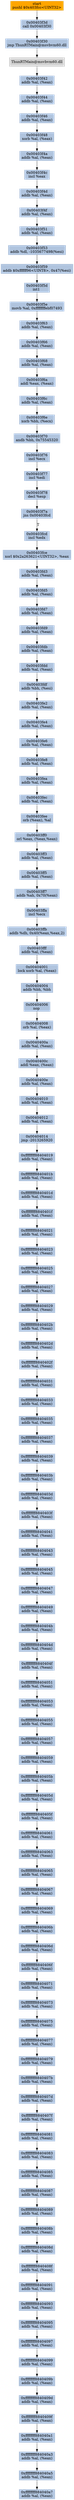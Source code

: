 digraph G {
node[shape=rectangle,style=filled,fillcolor=lightsteelblue,color=lightsteelblue]
bgcolor="transparent"
a0x00403f38pushl_0x403fccUINT32[label="start\npushl $0x403fcc<UINT32>",color="lightgrey",fillcolor="orange"];
a0x00403f3dcall_0x00403f30[label="0x00403f3d\ncall 0x00403f30"];
a0x00403f30jmp_ThunRTMain_msvbvm60_dll[label="0x00403f30\njmp ThunRTMain@msvbvm60.dll"];
ThunRTMain_msvbvm60_dll[label="ThunRTMain@msvbvm60.dll",color="lightgrey",fillcolor="lightgrey"];
a0x00403f42addb_al_eax_[label="0x00403f42\naddb %al, (%eax)"];
a0x00403f44addb_al_eax_[label="0x00403f44\naddb %al, (%eax)"];
a0x00403f46addb_al_eax_[label="0x00403f46\naddb %al, (%eax)"];
a0x00403f48xorb_al_eax_[label="0x00403f48\nxorb %al, (%eax)"];
a0x00403f4aaddb_al_eax_[label="0x00403f4a\naddb %al, (%eax)"];
a0x00403f4cincl_eax[label="0x00403f4c\nincl %eax"];
a0x00403f4daddb_al_eax_[label="0x00403f4d\naddb %al, (%eax)"];
a0x00403f4faddb_al_eax_[label="0x00403f4f\naddb %al, (%eax)"];
a0x00403f51addb_al_eax_[label="0x00403f51\naddb %al, (%eax)"];
a0x00403f53addb_dl__1035677498esi_[label="0x00403f53\naddb %dl, -1035677498(%esi)"];
a0x00403f59addb_0xffffff96UINT8_0x47esi_[label="0x00403f59\naddb $0xffffff96<UINT8>, 0x47(%esi)"];
a0x00403f5dint1_[label="0x00403f5d\nint1 "];
a0x00403f5emovb_al_0xffffffffebf07493[label="0x00403f5e\nmovb %al, 0xffffffffebf07493"];
a0x00403f63addb_al_eax_[label="0x00403f63\naddb %al, (%eax)"];
a0x00403f66addb_al_eax_[label="0x00403f66\naddb %al, (%eax)"];
a0x00403f68addb_al_eax_[label="0x00403f68\naddb %al, (%eax)"];
a0x00403f6aaddl_eax_eax_[label="0x00403f6a\naddl %eax, (%eax)"];
a0x00403f6caddb_al_eax_[label="0x00403f6c\naddb %al, (%eax)"];
a0x00403f6exorb_bh_ecx_[label="0x00403f6e\nxorb %bh, (%ecx)"];
a0x00403f70andb_bh_0x75545320[label="0x00403f70\nandb %bh, 0x75545320"];
a0x00403f76incl_ecx[label="0x00403f76\nincl %ecx"];
a0x00403f77incl_edi[label="0x00403f77\nincl %edi"];
a0x00403f78decl_esp[label="0x00403f78\ndecl %esp"];
a0x00403f7ajns_0x00403fcd[label="0x00403f7a\njns 0x00403fcd"];
a0x00403fcdincl_edx[label="0x00403fcd\nincl %edx"];
a0x00403fcexorl_0x2a263621UINT32_eax[label="0x00403fce\nxorl $0x2a263621<UINT32>, %eax"];
a0x00403fd3addb_al_eax_[label="0x00403fd3\naddb %al, (%eax)"];
a0x00403fd5addb_al_eax_[label="0x00403fd5\naddb %al, (%eax)"];
a0x00403fd7addb_al_eax_[label="0x00403fd7\naddb %al, (%eax)"];
a0x00403fd9addb_al_eax_[label="0x00403fd9\naddb %al, (%eax)"];
a0x00403fdbaddb_al_eax_[label="0x00403fdb\naddb %al, (%eax)"];
a0x00403fddaddb_al_eax_[label="0x00403fdd\naddb %al, (%eax)"];
a0x00403fdfaddb_bh_esi_[label="0x00403fdf\naddb %bh, (%esi)"];
a0x00403fe2addb_al_eax_[label="0x00403fe2\naddb %al, (%eax)"];
a0x00403fe4addb_al_eax_[label="0x00403fe4\naddb %al, (%eax)"];
a0x00403fe6addb_al_eax_[label="0x00403fe6\naddb %al, (%eax)"];
a0x00403fe8addb_al_eax_[label="0x00403fe8\naddb %al, (%eax)"];
a0x00403feaaddb_al_eax_[label="0x00403fea\naddb %al, (%eax)"];
a0x00403fecaddb_al_eax_[label="0x00403fec\naddb %al, (%eax)"];
a0x00403feeorb_eax__al[label="0x00403fee\norb (%eax), %al"];
a0x00403ff0orl_eax_eaxeax_[label="0x00403ff0\norl %eax, (%eax,%eax)"];
a0x00403ff3addb_al_eax_[label="0x00403ff3\naddb %al, (%eax)"];
a0x00403ff5addb_al_eax_[label="0x00403ff5\naddb %al, (%eax)"];
a0x00403ff7addb_ah_0x70eax_[label="0x00403ff7\naddb %ah, 0x70(%eax)"];
a0x00403ffaincl_ecx[label="0x00403ffa\nincl %ecx"];
a0x00403ffbaddb_dh_0x40eaxeax2_[label="0x00403ffb\naddb %dh, 0x40(%eax,%eax,2)"];
a0x00403fffaddb_al_eax_[label="0x00403fff\naddb %al, (%eax)"];
a0x00404001lock_xorb_al_eax_[label="0x00404001\nlock xorb %al, (%eax)"];
a0x00404004addb_bh_bh[label="0x00404004\naddb %bh, %bh"];
a0x00404006nop_[label="0x00404006\nnop "];
a0x00404008orb_al_eax_[label="0x00404008\norb %al, (%eax)"];
a0x0040400aaddb_al_eax_[label="0x0040400a\naddb %al, (%eax)"];
a0x0040400caddl_eax_eax_[label="0x0040400c\naddl %eax, (%eax)"];
a0x0040400eaddb_al_eax_[label="0x0040400e\naddb %al, (%eax)"];
a0x00404010addb_al_eax_[label="0x00404010\naddb %al, (%eax)"];
a0x00404012addb_al_eax_[label="0x00404012\naddb %al, (%eax)"];
a0x00404014jmp__2013265920[label="0x00404014\njmp -2013265920"];
a0xffffffff88404019addb_al_eax_[label="0xffffffff88404019\naddb %al, (%eax)"];
a0xffffffff8840401baddb_al_eax_[label="0xffffffff8840401b\naddb %al, (%eax)"];
a0xffffffff8840401daddb_al_eax_[label="0xffffffff8840401d\naddb %al, (%eax)"];
a0xffffffff8840401faddb_al_eax_[label="0xffffffff8840401f\naddb %al, (%eax)"];
a0xffffffff88404021addb_al_eax_[label="0xffffffff88404021\naddb %al, (%eax)"];
a0xffffffff88404023addb_al_eax_[label="0xffffffff88404023\naddb %al, (%eax)"];
a0xffffffff88404025addb_al_eax_[label="0xffffffff88404025\naddb %al, (%eax)"];
a0xffffffff88404027addb_al_eax_[label="0xffffffff88404027\naddb %al, (%eax)"];
a0xffffffff88404029addb_al_eax_[label="0xffffffff88404029\naddb %al, (%eax)"];
a0xffffffff8840402baddb_al_eax_[label="0xffffffff8840402b\naddb %al, (%eax)"];
a0xffffffff8840402daddb_al_eax_[label="0xffffffff8840402d\naddb %al, (%eax)"];
a0xffffffff8840402faddb_al_eax_[label="0xffffffff8840402f\naddb %al, (%eax)"];
a0xffffffff88404031addb_al_eax_[label="0xffffffff88404031\naddb %al, (%eax)"];
a0xffffffff88404033addb_al_eax_[label="0xffffffff88404033\naddb %al, (%eax)"];
a0xffffffff88404035addb_al_eax_[label="0xffffffff88404035\naddb %al, (%eax)"];
a0xffffffff88404037addb_al_eax_[label="0xffffffff88404037\naddb %al, (%eax)"];
a0xffffffff88404039addb_al_eax_[label="0xffffffff88404039\naddb %al, (%eax)"];
a0xffffffff8840403baddb_al_eax_[label="0xffffffff8840403b\naddb %al, (%eax)"];
a0xffffffff8840403daddb_al_eax_[label="0xffffffff8840403d\naddb %al, (%eax)"];
a0xffffffff8840403faddb_al_eax_[label="0xffffffff8840403f\naddb %al, (%eax)"];
a0xffffffff88404041addb_al_eax_[label="0xffffffff88404041\naddb %al, (%eax)"];
a0xffffffff88404043addb_al_eax_[label="0xffffffff88404043\naddb %al, (%eax)"];
a0xffffffff88404045addb_al_eax_[label="0xffffffff88404045\naddb %al, (%eax)"];
a0xffffffff88404047addb_al_eax_[label="0xffffffff88404047\naddb %al, (%eax)"];
a0xffffffff88404049addb_al_eax_[label="0xffffffff88404049\naddb %al, (%eax)"];
a0xffffffff8840404baddb_al_eax_[label="0xffffffff8840404b\naddb %al, (%eax)"];
a0xffffffff8840404daddb_al_eax_[label="0xffffffff8840404d\naddb %al, (%eax)"];
a0xffffffff8840404faddb_al_eax_[label="0xffffffff8840404f\naddb %al, (%eax)"];
a0xffffffff88404051addb_al_eax_[label="0xffffffff88404051\naddb %al, (%eax)"];
a0xffffffff88404053addb_al_eax_[label="0xffffffff88404053\naddb %al, (%eax)"];
a0xffffffff88404055addb_al_eax_[label="0xffffffff88404055\naddb %al, (%eax)"];
a0xffffffff88404057addb_al_eax_[label="0xffffffff88404057\naddb %al, (%eax)"];
a0xffffffff88404059addb_al_eax_[label="0xffffffff88404059\naddb %al, (%eax)"];
a0xffffffff8840405baddb_al_eax_[label="0xffffffff8840405b\naddb %al, (%eax)"];
a0xffffffff8840405daddb_al_eax_[label="0xffffffff8840405d\naddb %al, (%eax)"];
a0xffffffff8840405faddb_al_eax_[label="0xffffffff8840405f\naddb %al, (%eax)"];
a0xffffffff88404061addb_al_eax_[label="0xffffffff88404061\naddb %al, (%eax)"];
a0xffffffff88404063addb_al_eax_[label="0xffffffff88404063\naddb %al, (%eax)"];
a0xffffffff88404065addb_al_eax_[label="0xffffffff88404065\naddb %al, (%eax)"];
a0xffffffff88404067addb_al_eax_[label="0xffffffff88404067\naddb %al, (%eax)"];
a0xffffffff88404069addb_al_eax_[label="0xffffffff88404069\naddb %al, (%eax)"];
a0xffffffff8840406baddb_al_eax_[label="0xffffffff8840406b\naddb %al, (%eax)"];
a0xffffffff8840406daddb_al_eax_[label="0xffffffff8840406d\naddb %al, (%eax)"];
a0xffffffff8840406faddb_al_eax_[label="0xffffffff8840406f\naddb %al, (%eax)"];
a0xffffffff88404071addb_al_eax_[label="0xffffffff88404071\naddb %al, (%eax)"];
a0xffffffff88404073addb_al_eax_[label="0xffffffff88404073\naddb %al, (%eax)"];
a0xffffffff88404075addb_al_eax_[label="0xffffffff88404075\naddb %al, (%eax)"];
a0xffffffff88404077addb_al_eax_[label="0xffffffff88404077\naddb %al, (%eax)"];
a0xffffffff88404079addb_al_eax_[label="0xffffffff88404079\naddb %al, (%eax)"];
a0xffffffff8840407baddb_al_eax_[label="0xffffffff8840407b\naddb %al, (%eax)"];
a0xffffffff8840407daddb_al_eax_[label="0xffffffff8840407d\naddb %al, (%eax)"];
a0xffffffff8840407faddb_al_eax_[label="0xffffffff8840407f\naddb %al, (%eax)"];
a0xffffffff88404081addb_al_eax_[label="0xffffffff88404081\naddb %al, (%eax)"];
a0xffffffff88404083addb_al_eax_[label="0xffffffff88404083\naddb %al, (%eax)"];
a0xffffffff88404085addb_al_eax_[label="0xffffffff88404085\naddb %al, (%eax)"];
a0xffffffff88404087addb_al_eax_[label="0xffffffff88404087\naddb %al, (%eax)"];
a0xffffffff88404089addb_al_eax_[label="0xffffffff88404089\naddb %al, (%eax)"];
a0xffffffff8840408baddb_al_eax_[label="0xffffffff8840408b\naddb %al, (%eax)"];
a0xffffffff8840408daddb_al_eax_[label="0xffffffff8840408d\naddb %al, (%eax)"];
a0xffffffff8840408faddb_al_eax_[label="0xffffffff8840408f\naddb %al, (%eax)"];
a0xffffffff88404091addb_al_eax_[label="0xffffffff88404091\naddb %al, (%eax)"];
a0xffffffff88404093addb_al_eax_[label="0xffffffff88404093\naddb %al, (%eax)"];
a0xffffffff88404095addb_al_eax_[label="0xffffffff88404095\naddb %al, (%eax)"];
a0xffffffff88404097addb_al_eax_[label="0xffffffff88404097\naddb %al, (%eax)"];
a0xffffffff88404099addb_al_eax_[label="0xffffffff88404099\naddb %al, (%eax)"];
a0xffffffff8840409baddb_al_eax_[label="0xffffffff8840409b\naddb %al, (%eax)"];
a0xffffffff8840409daddb_al_eax_[label="0xffffffff8840409d\naddb %al, (%eax)"];
a0xffffffff8840409faddb_al_eax_[label="0xffffffff8840409f\naddb %al, (%eax)"];
a0xffffffff884040a1addb_al_eax_[label="0xffffffff884040a1\naddb %al, (%eax)"];
a0xffffffff884040a3addb_al_eax_[label="0xffffffff884040a3\naddb %al, (%eax)"];
a0xffffffff884040a5addb_al_eax_[label="0xffffffff884040a5\naddb %al, (%eax)"];
a0xffffffff884040a7addb_al_eax_[label="0xffffffff884040a7\naddb %al, (%eax)"];
a0x00403f38pushl_0x403fccUINT32 -> a0x00403f3dcall_0x00403f30 [color="#000000"];
a0x00403f3dcall_0x00403f30 -> a0x00403f30jmp_ThunRTMain_msvbvm60_dll [color="#000000"];
a0x00403f30jmp_ThunRTMain_msvbvm60_dll -> ThunRTMain_msvbvm60_dll [color="#000000"];
ThunRTMain_msvbvm60_dll -> a0x00403f42addb_al_eax_ [color="#000000"];
a0x00403f42addb_al_eax_ -> a0x00403f44addb_al_eax_ [color="#000000"];
a0x00403f44addb_al_eax_ -> a0x00403f46addb_al_eax_ [color="#000000"];
a0x00403f46addb_al_eax_ -> a0x00403f48xorb_al_eax_ [color="#000000"];
a0x00403f48xorb_al_eax_ -> a0x00403f4aaddb_al_eax_ [color="#000000"];
a0x00403f4aaddb_al_eax_ -> a0x00403f4cincl_eax [color="#000000"];
a0x00403f4cincl_eax -> a0x00403f4daddb_al_eax_ [color="#000000"];
a0x00403f4daddb_al_eax_ -> a0x00403f4faddb_al_eax_ [color="#000000"];
a0x00403f4faddb_al_eax_ -> a0x00403f51addb_al_eax_ [color="#000000"];
a0x00403f51addb_al_eax_ -> a0x00403f53addb_dl__1035677498esi_ [color="#000000"];
a0x00403f53addb_dl__1035677498esi_ -> a0x00403f59addb_0xffffff96UINT8_0x47esi_ [color="#000000"];
a0x00403f59addb_0xffffff96UINT8_0x47esi_ -> a0x00403f5dint1_ [color="#000000"];
a0x00403f5dint1_ -> a0x00403f5emovb_al_0xffffffffebf07493 [color="#000000"];
a0x00403f5emovb_al_0xffffffffebf07493 -> a0x00403f63addb_al_eax_ [color="#000000"];
a0x00403f63addb_al_eax_ -> a0x00403f66addb_al_eax_ [color="#000000"];
a0x00403f66addb_al_eax_ -> a0x00403f68addb_al_eax_ [color="#000000"];
a0x00403f68addb_al_eax_ -> a0x00403f6aaddl_eax_eax_ [color="#000000"];
a0x00403f6aaddl_eax_eax_ -> a0x00403f6caddb_al_eax_ [color="#000000"];
a0x00403f6caddb_al_eax_ -> a0x00403f6exorb_bh_ecx_ [color="#000000"];
a0x00403f6exorb_bh_ecx_ -> a0x00403f70andb_bh_0x75545320 [color="#000000"];
a0x00403f70andb_bh_0x75545320 -> a0x00403f76incl_ecx [color="#000000"];
a0x00403f76incl_ecx -> a0x00403f77incl_edi [color="#000000"];
a0x00403f77incl_edi -> a0x00403f78decl_esp [color="#000000"];
a0x00403f78decl_esp -> a0x00403f7ajns_0x00403fcd [color="#000000"];
a0x00403f7ajns_0x00403fcd -> a0x00403fcdincl_edx [color="#000000",label="T"];
a0x00403fcdincl_edx -> a0x00403fcexorl_0x2a263621UINT32_eax [color="#000000"];
a0x00403fcexorl_0x2a263621UINT32_eax -> a0x00403fd3addb_al_eax_ [color="#000000"];
a0x00403fd3addb_al_eax_ -> a0x00403fd5addb_al_eax_ [color="#000000"];
a0x00403fd5addb_al_eax_ -> a0x00403fd7addb_al_eax_ [color="#000000"];
a0x00403fd7addb_al_eax_ -> a0x00403fd9addb_al_eax_ [color="#000000"];
a0x00403fd9addb_al_eax_ -> a0x00403fdbaddb_al_eax_ [color="#000000"];
a0x00403fdbaddb_al_eax_ -> a0x00403fddaddb_al_eax_ [color="#000000"];
a0x00403fddaddb_al_eax_ -> a0x00403fdfaddb_bh_esi_ [color="#000000"];
a0x00403fdfaddb_bh_esi_ -> a0x00403fe2addb_al_eax_ [color="#000000"];
a0x00403fe2addb_al_eax_ -> a0x00403fe4addb_al_eax_ [color="#000000"];
a0x00403fe4addb_al_eax_ -> a0x00403fe6addb_al_eax_ [color="#000000"];
a0x00403fe6addb_al_eax_ -> a0x00403fe8addb_al_eax_ [color="#000000"];
a0x00403fe8addb_al_eax_ -> a0x00403feaaddb_al_eax_ [color="#000000"];
a0x00403feaaddb_al_eax_ -> a0x00403fecaddb_al_eax_ [color="#000000"];
a0x00403fecaddb_al_eax_ -> a0x00403feeorb_eax__al [color="#000000"];
a0x00403feeorb_eax__al -> a0x00403ff0orl_eax_eaxeax_ [color="#000000"];
a0x00403ff0orl_eax_eaxeax_ -> a0x00403ff3addb_al_eax_ [color="#000000"];
a0x00403ff3addb_al_eax_ -> a0x00403ff5addb_al_eax_ [color="#000000"];
a0x00403ff5addb_al_eax_ -> a0x00403ff7addb_ah_0x70eax_ [color="#000000"];
a0x00403ff7addb_ah_0x70eax_ -> a0x00403ffaincl_ecx [color="#000000"];
a0x00403ffaincl_ecx -> a0x00403ffbaddb_dh_0x40eaxeax2_ [color="#000000"];
a0x00403ffbaddb_dh_0x40eaxeax2_ -> a0x00403fffaddb_al_eax_ [color="#000000"];
a0x00403fffaddb_al_eax_ -> a0x00404001lock_xorb_al_eax_ [color="#000000"];
a0x00404001lock_xorb_al_eax_ -> a0x00404004addb_bh_bh [color="#000000"];
a0x00404004addb_bh_bh -> a0x00404006nop_ [color="#000000"];
a0x00404006nop_ -> a0x00404008orb_al_eax_ [color="#000000"];
a0x00404008orb_al_eax_ -> a0x0040400aaddb_al_eax_ [color="#000000"];
a0x0040400aaddb_al_eax_ -> a0x0040400caddl_eax_eax_ [color="#000000"];
a0x0040400caddl_eax_eax_ -> a0x0040400eaddb_al_eax_ [color="#000000"];
a0x0040400eaddb_al_eax_ -> a0x00404010addb_al_eax_ [color="#000000"];
a0x00404010addb_al_eax_ -> a0x00404012addb_al_eax_ [color="#000000"];
a0x00404012addb_al_eax_ -> a0x00404014jmp__2013265920 [color="#000000"];
a0x00404014jmp__2013265920 -> a0xffffffff88404019addb_al_eax_ [color="#000000"];
a0xffffffff88404019addb_al_eax_ -> a0xffffffff8840401baddb_al_eax_ [color="#000000"];
a0xffffffff8840401baddb_al_eax_ -> a0xffffffff8840401daddb_al_eax_ [color="#000000"];
a0xffffffff8840401daddb_al_eax_ -> a0xffffffff8840401faddb_al_eax_ [color="#000000"];
a0xffffffff8840401faddb_al_eax_ -> a0xffffffff88404021addb_al_eax_ [color="#000000"];
a0xffffffff88404021addb_al_eax_ -> a0xffffffff88404023addb_al_eax_ [color="#000000"];
a0xffffffff88404023addb_al_eax_ -> a0xffffffff88404025addb_al_eax_ [color="#000000"];
a0xffffffff88404025addb_al_eax_ -> a0xffffffff88404027addb_al_eax_ [color="#000000"];
a0xffffffff88404027addb_al_eax_ -> a0xffffffff88404029addb_al_eax_ [color="#000000"];
a0xffffffff88404029addb_al_eax_ -> a0xffffffff8840402baddb_al_eax_ [color="#000000"];
a0xffffffff8840402baddb_al_eax_ -> a0xffffffff8840402daddb_al_eax_ [color="#000000"];
a0xffffffff8840402daddb_al_eax_ -> a0xffffffff8840402faddb_al_eax_ [color="#000000"];
a0xffffffff8840402faddb_al_eax_ -> a0xffffffff88404031addb_al_eax_ [color="#000000"];
a0xffffffff88404031addb_al_eax_ -> a0xffffffff88404033addb_al_eax_ [color="#000000"];
a0xffffffff88404033addb_al_eax_ -> a0xffffffff88404035addb_al_eax_ [color="#000000"];
a0xffffffff88404035addb_al_eax_ -> a0xffffffff88404037addb_al_eax_ [color="#000000"];
a0xffffffff88404037addb_al_eax_ -> a0xffffffff88404039addb_al_eax_ [color="#000000"];
a0xffffffff88404039addb_al_eax_ -> a0xffffffff8840403baddb_al_eax_ [color="#000000"];
a0xffffffff8840403baddb_al_eax_ -> a0xffffffff8840403daddb_al_eax_ [color="#000000"];
a0xffffffff8840403daddb_al_eax_ -> a0xffffffff8840403faddb_al_eax_ [color="#000000"];
a0xffffffff8840403faddb_al_eax_ -> a0xffffffff88404041addb_al_eax_ [color="#000000"];
a0xffffffff88404041addb_al_eax_ -> a0xffffffff88404043addb_al_eax_ [color="#000000"];
a0xffffffff88404043addb_al_eax_ -> a0xffffffff88404045addb_al_eax_ [color="#000000"];
a0xffffffff88404045addb_al_eax_ -> a0xffffffff88404047addb_al_eax_ [color="#000000"];
a0xffffffff88404047addb_al_eax_ -> a0xffffffff88404049addb_al_eax_ [color="#000000"];
a0xffffffff88404049addb_al_eax_ -> a0xffffffff8840404baddb_al_eax_ [color="#000000"];
a0xffffffff8840404baddb_al_eax_ -> a0xffffffff8840404daddb_al_eax_ [color="#000000"];
a0xffffffff8840404daddb_al_eax_ -> a0xffffffff8840404faddb_al_eax_ [color="#000000"];
a0xffffffff8840404faddb_al_eax_ -> a0xffffffff88404051addb_al_eax_ [color="#000000"];
a0xffffffff88404051addb_al_eax_ -> a0xffffffff88404053addb_al_eax_ [color="#000000"];
a0xffffffff88404053addb_al_eax_ -> a0xffffffff88404055addb_al_eax_ [color="#000000"];
a0xffffffff88404055addb_al_eax_ -> a0xffffffff88404057addb_al_eax_ [color="#000000"];
a0xffffffff88404057addb_al_eax_ -> a0xffffffff88404059addb_al_eax_ [color="#000000"];
a0xffffffff88404059addb_al_eax_ -> a0xffffffff8840405baddb_al_eax_ [color="#000000"];
a0xffffffff8840405baddb_al_eax_ -> a0xffffffff8840405daddb_al_eax_ [color="#000000"];
a0xffffffff8840405daddb_al_eax_ -> a0xffffffff8840405faddb_al_eax_ [color="#000000"];
a0xffffffff8840405faddb_al_eax_ -> a0xffffffff88404061addb_al_eax_ [color="#000000"];
a0xffffffff88404061addb_al_eax_ -> a0xffffffff88404063addb_al_eax_ [color="#000000"];
a0xffffffff88404063addb_al_eax_ -> a0xffffffff88404065addb_al_eax_ [color="#000000"];
a0xffffffff88404065addb_al_eax_ -> a0xffffffff88404067addb_al_eax_ [color="#000000"];
a0xffffffff88404067addb_al_eax_ -> a0xffffffff88404069addb_al_eax_ [color="#000000"];
a0xffffffff88404069addb_al_eax_ -> a0xffffffff8840406baddb_al_eax_ [color="#000000"];
a0xffffffff8840406baddb_al_eax_ -> a0xffffffff8840406daddb_al_eax_ [color="#000000"];
a0xffffffff8840406daddb_al_eax_ -> a0xffffffff8840406faddb_al_eax_ [color="#000000"];
a0xffffffff8840406faddb_al_eax_ -> a0xffffffff88404071addb_al_eax_ [color="#000000"];
a0xffffffff88404071addb_al_eax_ -> a0xffffffff88404073addb_al_eax_ [color="#000000"];
a0xffffffff88404073addb_al_eax_ -> a0xffffffff88404075addb_al_eax_ [color="#000000"];
a0xffffffff88404075addb_al_eax_ -> a0xffffffff88404077addb_al_eax_ [color="#000000"];
a0xffffffff88404077addb_al_eax_ -> a0xffffffff88404079addb_al_eax_ [color="#000000"];
a0xffffffff88404079addb_al_eax_ -> a0xffffffff8840407baddb_al_eax_ [color="#000000"];
a0xffffffff8840407baddb_al_eax_ -> a0xffffffff8840407daddb_al_eax_ [color="#000000"];
a0xffffffff8840407daddb_al_eax_ -> a0xffffffff8840407faddb_al_eax_ [color="#000000"];
a0xffffffff8840407faddb_al_eax_ -> a0xffffffff88404081addb_al_eax_ [color="#000000"];
a0xffffffff88404081addb_al_eax_ -> a0xffffffff88404083addb_al_eax_ [color="#000000"];
a0xffffffff88404083addb_al_eax_ -> a0xffffffff88404085addb_al_eax_ [color="#000000"];
a0xffffffff88404085addb_al_eax_ -> a0xffffffff88404087addb_al_eax_ [color="#000000"];
a0xffffffff88404087addb_al_eax_ -> a0xffffffff88404089addb_al_eax_ [color="#000000"];
a0xffffffff88404089addb_al_eax_ -> a0xffffffff8840408baddb_al_eax_ [color="#000000"];
a0xffffffff8840408baddb_al_eax_ -> a0xffffffff8840408daddb_al_eax_ [color="#000000"];
a0xffffffff8840408daddb_al_eax_ -> a0xffffffff8840408faddb_al_eax_ [color="#000000"];
a0xffffffff8840408faddb_al_eax_ -> a0xffffffff88404091addb_al_eax_ [color="#000000"];
a0xffffffff88404091addb_al_eax_ -> a0xffffffff88404093addb_al_eax_ [color="#000000"];
a0xffffffff88404093addb_al_eax_ -> a0xffffffff88404095addb_al_eax_ [color="#000000"];
a0xffffffff88404095addb_al_eax_ -> a0xffffffff88404097addb_al_eax_ [color="#000000"];
a0xffffffff88404097addb_al_eax_ -> a0xffffffff88404099addb_al_eax_ [color="#000000"];
a0xffffffff88404099addb_al_eax_ -> a0xffffffff8840409baddb_al_eax_ [color="#000000"];
a0xffffffff8840409baddb_al_eax_ -> a0xffffffff8840409daddb_al_eax_ [color="#000000"];
a0xffffffff8840409daddb_al_eax_ -> a0xffffffff8840409faddb_al_eax_ [color="#000000"];
a0xffffffff8840409faddb_al_eax_ -> a0xffffffff884040a1addb_al_eax_ [color="#000000"];
a0xffffffff884040a1addb_al_eax_ -> a0xffffffff884040a3addb_al_eax_ [color="#000000"];
a0xffffffff884040a3addb_al_eax_ -> a0xffffffff884040a5addb_al_eax_ [color="#000000"];
a0xffffffff884040a5addb_al_eax_ -> a0xffffffff884040a7addb_al_eax_ [color="#000000"];
}
